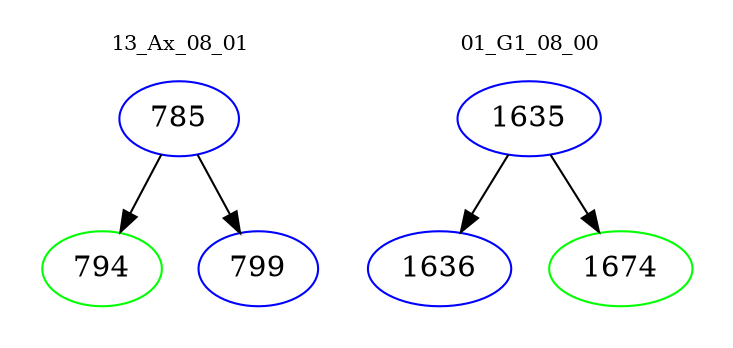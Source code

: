 digraph{
subgraph cluster_0 {
color = white
label = "13_Ax_08_01";
fontsize=10;
T0_785 [label="785", color="blue"]
T0_785 -> T0_794 [color="black"]
T0_794 [label="794", color="green"]
T0_785 -> T0_799 [color="black"]
T0_799 [label="799", color="blue"]
}
subgraph cluster_1 {
color = white
label = "01_G1_08_00";
fontsize=10;
T1_1635 [label="1635", color="blue"]
T1_1635 -> T1_1636 [color="black"]
T1_1636 [label="1636", color="blue"]
T1_1635 -> T1_1674 [color="black"]
T1_1674 [label="1674", color="green"]
}
}
